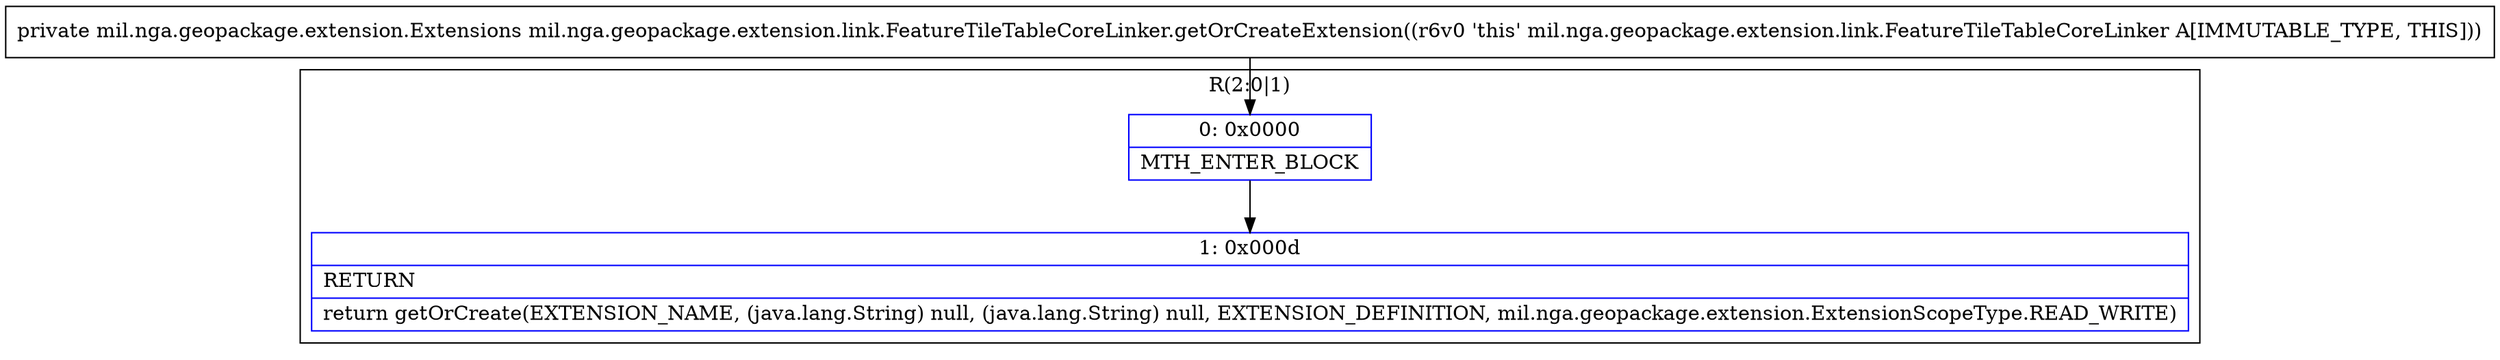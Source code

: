 digraph "CFG formil.nga.geopackage.extension.link.FeatureTileTableCoreLinker.getOrCreateExtension()Lmil\/nga\/geopackage\/extension\/Extensions;" {
subgraph cluster_Region_25598164 {
label = "R(2:0|1)";
node [shape=record,color=blue];
Node_0 [shape=record,label="{0\:\ 0x0000|MTH_ENTER_BLOCK\l}"];
Node_1 [shape=record,label="{1\:\ 0x000d|RETURN\l|return getOrCreate(EXTENSION_NAME, (java.lang.String) null, (java.lang.String) null, EXTENSION_DEFINITION, mil.nga.geopackage.extension.ExtensionScopeType.READ_WRITE)\l}"];
}
MethodNode[shape=record,label="{private mil.nga.geopackage.extension.Extensions mil.nga.geopackage.extension.link.FeatureTileTableCoreLinker.getOrCreateExtension((r6v0 'this' mil.nga.geopackage.extension.link.FeatureTileTableCoreLinker A[IMMUTABLE_TYPE, THIS])) }"];
MethodNode -> Node_0;
Node_0 -> Node_1;
}


